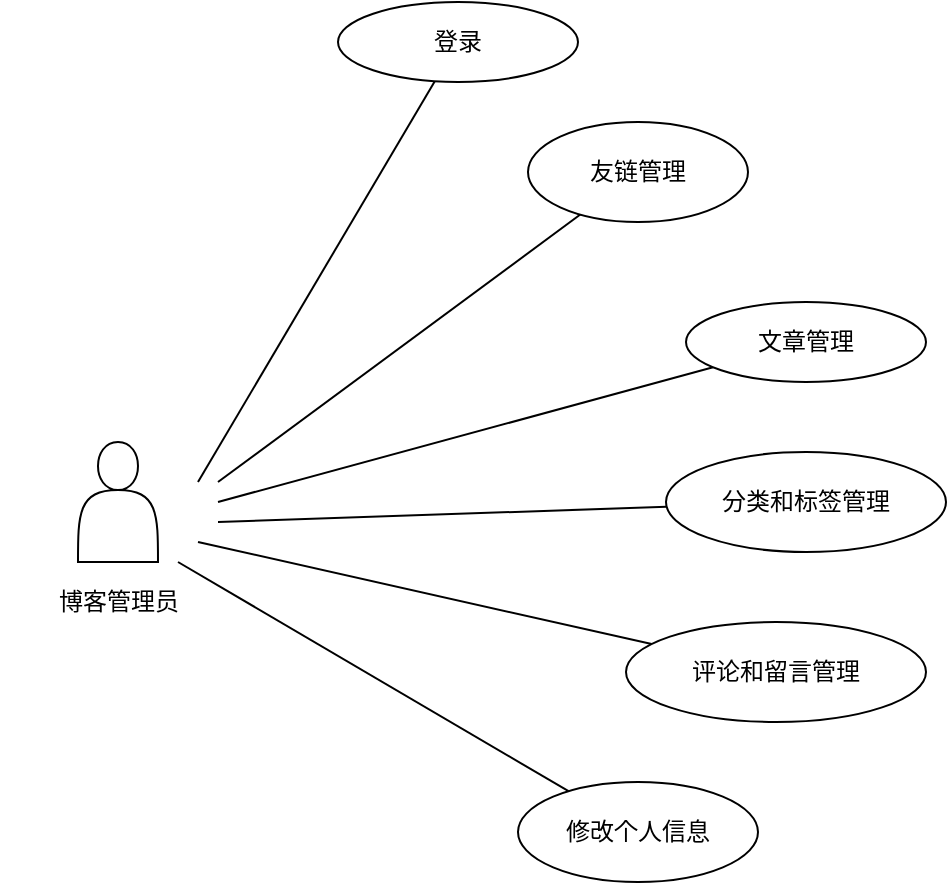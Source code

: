 <mxfile version="14.4.2" type="github">
  <diagram id="IwGMdRl-XMMmxUhOd_cV" name="Page-1">
    <mxGraphModel dx="1386" dy="719" grid="0" gridSize="10" guides="1" tooltips="1" connect="1" arrows="1" fold="1" page="1" pageScale="1" pageWidth="827" pageHeight="1169" math="0" shadow="0">
      <root>
        <mxCell id="0" />
        <mxCell id="1" parent="0" />
        <mxCell id="C25jqHnKAn-ZWBIgcuKG-4" value="" style="endArrow=none;html=1;" edge="1" parent="1" target="C25jqHnKAn-ZWBIgcuKG-5">
          <mxGeometry width="50" height="50" relative="1" as="geometry">
            <mxPoint x="110" y="320" as="sourcePoint" />
            <mxPoint x="160" y="270" as="targetPoint" />
          </mxGeometry>
        </mxCell>
        <mxCell id="C25jqHnKAn-ZWBIgcuKG-5" value="登录" style="ellipse;whiteSpace=wrap;html=1;" vertex="1" parent="1">
          <mxGeometry x="180" y="80" width="120" height="40" as="geometry" />
        </mxCell>
        <mxCell id="C25jqHnKAn-ZWBIgcuKG-8" value="" style="endArrow=none;html=1;" edge="1" parent="1" target="C25jqHnKAn-ZWBIgcuKG-9">
          <mxGeometry width="50" height="50" relative="1" as="geometry">
            <mxPoint x="120" y="330" as="sourcePoint" />
            <mxPoint x="270" y="310" as="targetPoint" />
          </mxGeometry>
        </mxCell>
        <mxCell id="C25jqHnKAn-ZWBIgcuKG-9" value="文章管理" style="ellipse;whiteSpace=wrap;html=1;" vertex="1" parent="1">
          <mxGeometry x="354" y="230" width="120" height="40" as="geometry" />
        </mxCell>
        <mxCell id="C25jqHnKAn-ZWBIgcuKG-18" value="" style="endArrow=none;html=1;" edge="1" parent="1" target="C25jqHnKAn-ZWBIgcuKG-19">
          <mxGeometry width="50" height="50" relative="1" as="geometry">
            <mxPoint x="120" y="340" as="sourcePoint" />
            <mxPoint x="300" y="330" as="targetPoint" />
          </mxGeometry>
        </mxCell>
        <mxCell id="C25jqHnKAn-ZWBIgcuKG-19" value="&lt;font style=&quot;vertical-align: inherit&quot;&gt;&lt;font style=&quot;vertical-align: inherit&quot;&gt;分类和标签管理&lt;/font&gt;&lt;/font&gt;" style="ellipse;whiteSpace=wrap;html=1;" vertex="1" parent="1">
          <mxGeometry x="344" y="305" width="140" height="50" as="geometry" />
        </mxCell>
        <mxCell id="C25jqHnKAn-ZWBIgcuKG-20" value="" style="endArrow=none;html=1;" edge="1" parent="1" target="C25jqHnKAn-ZWBIgcuKG-21">
          <mxGeometry width="50" height="50" relative="1" as="geometry">
            <mxPoint x="110" y="350" as="sourcePoint" />
            <mxPoint x="260" y="390" as="targetPoint" />
          </mxGeometry>
        </mxCell>
        <mxCell id="C25jqHnKAn-ZWBIgcuKG-21" value="&lt;font style=&quot;vertical-align: inherit&quot;&gt;&lt;font style=&quot;vertical-align: inherit&quot;&gt;评论和留言管理&lt;/font&gt;&lt;/font&gt;" style="ellipse;whiteSpace=wrap;html=1;" vertex="1" parent="1">
          <mxGeometry x="324" y="390" width="150" height="50" as="geometry" />
        </mxCell>
        <mxCell id="C25jqHnKAn-ZWBIgcuKG-28" value="" style="endArrow=none;html=1;" edge="1" parent="1" target="C25jqHnKAn-ZWBIgcuKG-29">
          <mxGeometry width="50" height="50" relative="1" as="geometry">
            <mxPoint x="100" y="360" as="sourcePoint" />
            <mxPoint x="120" y="370" as="targetPoint" />
          </mxGeometry>
        </mxCell>
        <mxCell id="C25jqHnKAn-ZWBIgcuKG-29" value="&lt;font style=&quot;vertical-align: inherit&quot;&gt;&lt;font style=&quot;vertical-align: inherit&quot;&gt;修改个人信息&lt;/font&gt;&lt;/font&gt;" style="ellipse;whiteSpace=wrap;html=1;" vertex="1" parent="1">
          <mxGeometry x="270" y="470" width="120" height="50" as="geometry" />
        </mxCell>
        <mxCell id="C25jqHnKAn-ZWBIgcuKG-30" value="" style="endArrow=none;html=1;" edge="1" parent="1" target="C25jqHnKAn-ZWBIgcuKG-31">
          <mxGeometry width="50" height="50" relative="1" as="geometry">
            <mxPoint x="120" y="320" as="sourcePoint" />
            <mxPoint x="230" y="200" as="targetPoint" />
          </mxGeometry>
        </mxCell>
        <mxCell id="C25jqHnKAn-ZWBIgcuKG-31" value="&lt;font style=&quot;vertical-align: inherit&quot;&gt;&lt;font style=&quot;vertical-align: inherit&quot;&gt;友链管理&lt;/font&gt;&lt;/font&gt;" style="ellipse;whiteSpace=wrap;html=1;" vertex="1" parent="1">
          <mxGeometry x="275" y="140" width="110" height="50" as="geometry" />
        </mxCell>
        <mxCell id="C25jqHnKAn-ZWBIgcuKG-46" value="" style="shape=actor;whiteSpace=wrap;html=1;" vertex="1" parent="1">
          <mxGeometry x="50" y="300" width="40" height="60" as="geometry" />
        </mxCell>
        <mxCell id="C25jqHnKAn-ZWBIgcuKG-47" value="博客管理员" style="text;html=1;strokeColor=none;fillColor=none;align=center;verticalAlign=middle;whiteSpace=wrap;rounded=0;" vertex="1" parent="1">
          <mxGeometry x="11.5" y="370" width="117" height="20" as="geometry" />
        </mxCell>
      </root>
    </mxGraphModel>
  </diagram>
</mxfile>
